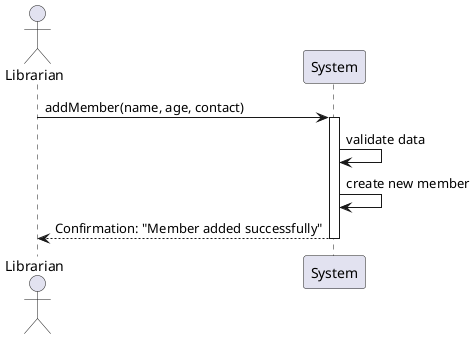 @startuml
'https://plantuml.com/sequence-diagram
actor Librarian
participant "System" as sys

Librarian -> sys: addMember(name, age, contact)
activate sys

sys -> sys: validate data
sys -> sys: create new member

sys --> Librarian: Confirmation: "Member added successfully"
deactivate sys
@enduml
